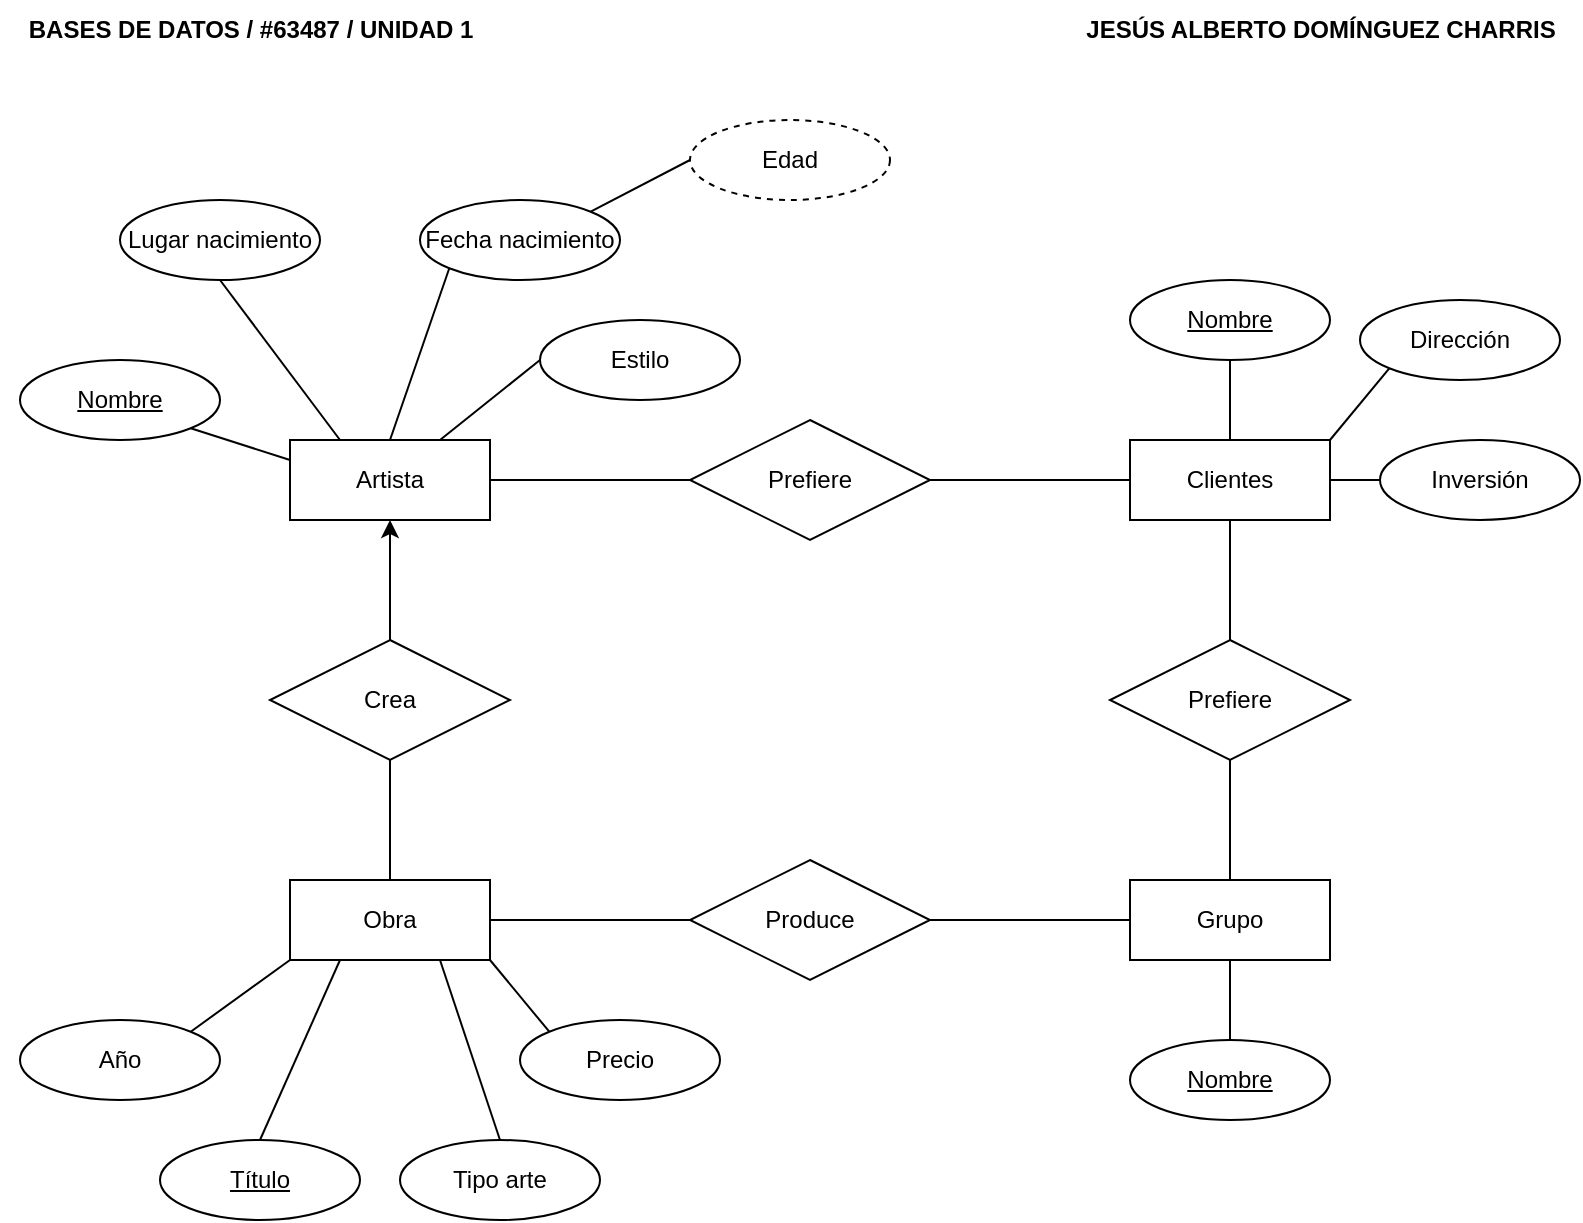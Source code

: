<mxfile version="21.6.5" type="device">
  <diagram id="R2lEEEUBdFMjLlhIrx00" name="Page-1">
    <mxGraphModel dx="880" dy="524" grid="1" gridSize="10" guides="1" tooltips="1" connect="1" arrows="1" fold="1" page="1" pageScale="1" pageWidth="850" pageHeight="1100" math="0" shadow="0" extFonts="Permanent Marker^https://fonts.googleapis.com/css?family=Permanent+Marker">
      <root>
        <mxCell id="0" />
        <mxCell id="1" parent="0" />
        <mxCell id="5n9DnabvHOIzad0tQ0xk-1" value="&lt;b&gt;JESÚS ALBERTO DOMÍNGUEZ CHARRIS&lt;/b&gt;" style="text;html=1;align=center;verticalAlign=middle;resizable=0;points=[];autosize=1;strokeColor=none;fillColor=none;" parent="1" vertex="1">
          <mxGeometry x="570" y="30" width="260" height="30" as="geometry" />
        </mxCell>
        <mxCell id="WU8Xq_cLeQHDQ70CtlRt-14" value="&lt;b&gt;BASES DE DATOS / #63487 / UNIDAD 1&lt;/b&gt;" style="text;html=1;align=center;verticalAlign=middle;resizable=0;points=[];autosize=1;strokeColor=none;fillColor=none;" parent="1" vertex="1">
          <mxGeometry x="40" y="30" width="250" height="30" as="geometry" />
        </mxCell>
        <mxCell id="UZGF_epL0NdCKsmeIKuI-1" value="Artista" style="whiteSpace=wrap;html=1;align=center;" vertex="1" parent="1">
          <mxGeometry x="185" y="250" width="100" height="40" as="geometry" />
        </mxCell>
        <mxCell id="UZGF_epL0NdCKsmeIKuI-7" style="edgeStyle=orthogonalEdgeStyle;rounded=0;orthogonalLoop=1;jettySize=auto;html=1;exitX=0.5;exitY=0;exitDx=0;exitDy=0;entryX=0.5;entryY=1;entryDx=0;entryDy=0;endArrow=none;endFill=0;" edge="1" parent="1" source="UZGF_epL0NdCKsmeIKuI-2" target="UZGF_epL0NdCKsmeIKuI-5">
          <mxGeometry relative="1" as="geometry" />
        </mxCell>
        <mxCell id="UZGF_epL0NdCKsmeIKuI-12" style="edgeStyle=orthogonalEdgeStyle;rounded=0;orthogonalLoop=1;jettySize=auto;html=1;exitX=1;exitY=0.5;exitDx=0;exitDy=0;entryX=0;entryY=0.5;entryDx=0;entryDy=0;endArrow=none;endFill=0;" edge="1" parent="1" source="UZGF_epL0NdCKsmeIKuI-2" target="UZGF_epL0NdCKsmeIKuI-11">
          <mxGeometry relative="1" as="geometry" />
        </mxCell>
        <mxCell id="UZGF_epL0NdCKsmeIKuI-2" value="Obra" style="whiteSpace=wrap;html=1;align=center;" vertex="1" parent="1">
          <mxGeometry x="185" y="470" width="100" height="40" as="geometry" />
        </mxCell>
        <mxCell id="UZGF_epL0NdCKsmeIKuI-10" style="edgeStyle=orthogonalEdgeStyle;rounded=0;orthogonalLoop=1;jettySize=auto;html=1;exitX=0.5;exitY=0;exitDx=0;exitDy=0;entryX=0.5;entryY=1;entryDx=0;entryDy=0;endArrow=none;endFill=0;" edge="1" parent="1" source="UZGF_epL0NdCKsmeIKuI-3" target="UZGF_epL0NdCKsmeIKuI-8">
          <mxGeometry relative="1" as="geometry" />
        </mxCell>
        <mxCell id="UZGF_epL0NdCKsmeIKuI-3" value="Grupo" style="whiteSpace=wrap;html=1;align=center;" vertex="1" parent="1">
          <mxGeometry x="605" y="470" width="100" height="40" as="geometry" />
        </mxCell>
        <mxCell id="UZGF_epL0NdCKsmeIKuI-15" style="edgeStyle=orthogonalEdgeStyle;rounded=0;orthogonalLoop=1;jettySize=auto;html=1;exitX=0;exitY=0.5;exitDx=0;exitDy=0;entryX=1;entryY=0.5;entryDx=0;entryDy=0;endArrow=none;endFill=0;" edge="1" parent="1" source="UZGF_epL0NdCKsmeIKuI-4" target="UZGF_epL0NdCKsmeIKuI-14">
          <mxGeometry relative="1" as="geometry" />
        </mxCell>
        <mxCell id="UZGF_epL0NdCKsmeIKuI-4" value="Clientes" style="whiteSpace=wrap;html=1;align=center;" vertex="1" parent="1">
          <mxGeometry x="605" y="250" width="100" height="40" as="geometry" />
        </mxCell>
        <mxCell id="UZGF_epL0NdCKsmeIKuI-6" style="edgeStyle=orthogonalEdgeStyle;rounded=0;orthogonalLoop=1;jettySize=auto;html=1;exitX=0.5;exitY=0;exitDx=0;exitDy=0;entryX=0.5;entryY=1;entryDx=0;entryDy=0;" edge="1" parent="1" source="UZGF_epL0NdCKsmeIKuI-5" target="UZGF_epL0NdCKsmeIKuI-1">
          <mxGeometry relative="1" as="geometry" />
        </mxCell>
        <mxCell id="UZGF_epL0NdCKsmeIKuI-5" value="Crea" style="shape=rhombus;perimeter=rhombusPerimeter;whiteSpace=wrap;html=1;align=center;" vertex="1" parent="1">
          <mxGeometry x="175" y="350" width="120" height="60" as="geometry" />
        </mxCell>
        <mxCell id="UZGF_epL0NdCKsmeIKuI-9" style="edgeStyle=orthogonalEdgeStyle;rounded=0;orthogonalLoop=1;jettySize=auto;html=1;exitX=0.5;exitY=0;exitDx=0;exitDy=0;entryX=0.5;entryY=1;entryDx=0;entryDy=0;endArrow=none;endFill=0;" edge="1" parent="1" source="UZGF_epL0NdCKsmeIKuI-8" target="UZGF_epL0NdCKsmeIKuI-4">
          <mxGeometry relative="1" as="geometry" />
        </mxCell>
        <mxCell id="UZGF_epL0NdCKsmeIKuI-8" value="Prefiere" style="shape=rhombus;perimeter=rhombusPerimeter;whiteSpace=wrap;html=1;align=center;" vertex="1" parent="1">
          <mxGeometry x="595" y="350" width="120" height="60" as="geometry" />
        </mxCell>
        <mxCell id="UZGF_epL0NdCKsmeIKuI-13" style="edgeStyle=orthogonalEdgeStyle;rounded=0;orthogonalLoop=1;jettySize=auto;html=1;exitX=1;exitY=0.5;exitDx=0;exitDy=0;entryX=0;entryY=0.5;entryDx=0;entryDy=0;endArrow=none;endFill=0;" edge="1" parent="1" source="UZGF_epL0NdCKsmeIKuI-11" target="UZGF_epL0NdCKsmeIKuI-3">
          <mxGeometry relative="1" as="geometry" />
        </mxCell>
        <mxCell id="UZGF_epL0NdCKsmeIKuI-11" value="Produce" style="shape=rhombus;perimeter=rhombusPerimeter;whiteSpace=wrap;html=1;align=center;" vertex="1" parent="1">
          <mxGeometry x="385" y="460" width="120" height="60" as="geometry" />
        </mxCell>
        <mxCell id="UZGF_epL0NdCKsmeIKuI-16" style="edgeStyle=orthogonalEdgeStyle;rounded=0;orthogonalLoop=1;jettySize=auto;html=1;exitX=0;exitY=0.5;exitDx=0;exitDy=0;entryX=1;entryY=0.5;entryDx=0;entryDy=0;endArrow=none;endFill=0;" edge="1" parent="1" source="UZGF_epL0NdCKsmeIKuI-14" target="UZGF_epL0NdCKsmeIKuI-1">
          <mxGeometry relative="1" as="geometry" />
        </mxCell>
        <mxCell id="UZGF_epL0NdCKsmeIKuI-14" value="Prefiere" style="shape=rhombus;perimeter=rhombusPerimeter;whiteSpace=wrap;html=1;align=center;" vertex="1" parent="1">
          <mxGeometry x="385" y="240" width="120" height="60" as="geometry" />
        </mxCell>
        <mxCell id="UZGF_epL0NdCKsmeIKuI-21" style="edgeStyle=orthogonalEdgeStyle;rounded=0;orthogonalLoop=1;jettySize=auto;html=1;exitX=0.5;exitY=1;exitDx=0;exitDy=0;entryX=0.5;entryY=0;entryDx=0;entryDy=0;endArrow=none;endFill=0;" edge="1" parent="1" source="UZGF_epL0NdCKsmeIKuI-18" target="UZGF_epL0NdCKsmeIKuI-4">
          <mxGeometry relative="1" as="geometry" />
        </mxCell>
        <mxCell id="UZGF_epL0NdCKsmeIKuI-18" value="Nombre" style="ellipse;whiteSpace=wrap;html=1;align=center;fontStyle=4;" vertex="1" parent="1">
          <mxGeometry x="605" y="170" width="100" height="40" as="geometry" />
        </mxCell>
        <mxCell id="UZGF_epL0NdCKsmeIKuI-24" style="rounded=0;orthogonalLoop=1;jettySize=auto;html=1;exitX=0;exitY=1;exitDx=0;exitDy=0;entryX=1;entryY=0;entryDx=0;entryDy=0;endArrow=none;endFill=0;" edge="1" parent="1" source="UZGF_epL0NdCKsmeIKuI-19" target="UZGF_epL0NdCKsmeIKuI-4">
          <mxGeometry relative="1" as="geometry" />
        </mxCell>
        <mxCell id="UZGF_epL0NdCKsmeIKuI-19" value="Dirección" style="ellipse;whiteSpace=wrap;html=1;align=center;" vertex="1" parent="1">
          <mxGeometry x="720" y="180" width="100" height="40" as="geometry" />
        </mxCell>
        <mxCell id="UZGF_epL0NdCKsmeIKuI-23" style="edgeStyle=orthogonalEdgeStyle;rounded=0;orthogonalLoop=1;jettySize=auto;html=1;exitX=0;exitY=0.5;exitDx=0;exitDy=0;entryX=1;entryY=0.5;entryDx=0;entryDy=0;endArrow=none;endFill=0;" edge="1" parent="1" source="UZGF_epL0NdCKsmeIKuI-20" target="UZGF_epL0NdCKsmeIKuI-4">
          <mxGeometry relative="1" as="geometry" />
        </mxCell>
        <mxCell id="UZGF_epL0NdCKsmeIKuI-20" value="Inversión" style="ellipse;whiteSpace=wrap;html=1;align=center;" vertex="1" parent="1">
          <mxGeometry x="730" y="250" width="100" height="40" as="geometry" />
        </mxCell>
        <mxCell id="UZGF_epL0NdCKsmeIKuI-26" style="edgeStyle=orthogonalEdgeStyle;rounded=0;orthogonalLoop=1;jettySize=auto;html=1;exitX=0.5;exitY=0;exitDx=0;exitDy=0;entryX=0.5;entryY=1;entryDx=0;entryDy=0;endArrow=none;endFill=0;" edge="1" parent="1" source="UZGF_epL0NdCKsmeIKuI-25" target="UZGF_epL0NdCKsmeIKuI-3">
          <mxGeometry relative="1" as="geometry" />
        </mxCell>
        <mxCell id="UZGF_epL0NdCKsmeIKuI-25" value="Nombre" style="ellipse;whiteSpace=wrap;html=1;align=center;fontStyle=4;" vertex="1" parent="1">
          <mxGeometry x="605" y="550" width="100" height="40" as="geometry" />
        </mxCell>
        <mxCell id="UZGF_epL0NdCKsmeIKuI-31" style="rounded=0;orthogonalLoop=1;jettySize=auto;html=1;exitX=1;exitY=0;exitDx=0;exitDy=0;entryX=0;entryY=1;entryDx=0;entryDy=0;endArrow=none;endFill=0;" edge="1" parent="1" source="UZGF_epL0NdCKsmeIKuI-27" target="UZGF_epL0NdCKsmeIKuI-2">
          <mxGeometry relative="1" as="geometry" />
        </mxCell>
        <mxCell id="UZGF_epL0NdCKsmeIKuI-27" value="Año" style="ellipse;whiteSpace=wrap;html=1;align=center;" vertex="1" parent="1">
          <mxGeometry x="50" y="540" width="100" height="40" as="geometry" />
        </mxCell>
        <mxCell id="UZGF_epL0NdCKsmeIKuI-33" style="rounded=0;orthogonalLoop=1;jettySize=auto;html=1;exitX=0.5;exitY=0;exitDx=0;exitDy=0;entryX=0.25;entryY=1;entryDx=0;entryDy=0;endArrow=none;endFill=0;" edge="1" parent="1" source="UZGF_epL0NdCKsmeIKuI-28" target="UZGF_epL0NdCKsmeIKuI-2">
          <mxGeometry relative="1" as="geometry" />
        </mxCell>
        <mxCell id="UZGF_epL0NdCKsmeIKuI-28" value="Título" style="ellipse;whiteSpace=wrap;html=1;align=center;fontStyle=4;" vertex="1" parent="1">
          <mxGeometry x="120" y="600" width="100" height="40" as="geometry" />
        </mxCell>
        <mxCell id="UZGF_epL0NdCKsmeIKuI-34" style="rounded=0;orthogonalLoop=1;jettySize=auto;html=1;exitX=0.5;exitY=0;exitDx=0;exitDy=0;entryX=0.75;entryY=1;entryDx=0;entryDy=0;endArrow=none;endFill=0;" edge="1" parent="1" source="UZGF_epL0NdCKsmeIKuI-29" target="UZGF_epL0NdCKsmeIKuI-2">
          <mxGeometry relative="1" as="geometry" />
        </mxCell>
        <mxCell id="UZGF_epL0NdCKsmeIKuI-29" value="Tipo arte" style="ellipse;whiteSpace=wrap;html=1;align=center;" vertex="1" parent="1">
          <mxGeometry x="240" y="600" width="100" height="40" as="geometry" />
        </mxCell>
        <mxCell id="UZGF_epL0NdCKsmeIKuI-32" style="rounded=0;orthogonalLoop=1;jettySize=auto;html=1;exitX=0;exitY=0;exitDx=0;exitDy=0;entryX=1;entryY=1;entryDx=0;entryDy=0;endArrow=none;endFill=0;" edge="1" parent="1" source="UZGF_epL0NdCKsmeIKuI-30" target="UZGF_epL0NdCKsmeIKuI-2">
          <mxGeometry relative="1" as="geometry" />
        </mxCell>
        <mxCell id="UZGF_epL0NdCKsmeIKuI-30" value="Precio" style="ellipse;whiteSpace=wrap;html=1;align=center;" vertex="1" parent="1">
          <mxGeometry x="300" y="540" width="100" height="40" as="geometry" />
        </mxCell>
        <mxCell id="UZGF_epL0NdCKsmeIKuI-40" style="rounded=0;orthogonalLoop=1;jettySize=auto;html=1;exitX=1;exitY=1;exitDx=0;exitDy=0;entryX=0;entryY=0.25;entryDx=0;entryDy=0;endArrow=none;endFill=0;" edge="1" parent="1" source="UZGF_epL0NdCKsmeIKuI-35" target="UZGF_epL0NdCKsmeIKuI-1">
          <mxGeometry relative="1" as="geometry" />
        </mxCell>
        <mxCell id="UZGF_epL0NdCKsmeIKuI-35" value="Nombre" style="ellipse;whiteSpace=wrap;html=1;align=center;fontStyle=4;" vertex="1" parent="1">
          <mxGeometry x="50" y="210" width="100" height="40" as="geometry" />
        </mxCell>
        <mxCell id="UZGF_epL0NdCKsmeIKuI-41" style="rounded=0;orthogonalLoop=1;jettySize=auto;html=1;exitX=0.5;exitY=1;exitDx=0;exitDy=0;entryX=0.25;entryY=0;entryDx=0;entryDy=0;endArrow=none;endFill=0;" edge="1" parent="1" source="UZGF_epL0NdCKsmeIKuI-36" target="UZGF_epL0NdCKsmeIKuI-1">
          <mxGeometry relative="1" as="geometry" />
        </mxCell>
        <mxCell id="UZGF_epL0NdCKsmeIKuI-36" value="Lugar nacimiento" style="ellipse;whiteSpace=wrap;html=1;align=center;" vertex="1" parent="1">
          <mxGeometry x="100" y="130" width="100" height="40" as="geometry" />
        </mxCell>
        <mxCell id="UZGF_epL0NdCKsmeIKuI-42" style="rounded=0;orthogonalLoop=1;jettySize=auto;html=1;exitX=0;exitY=1;exitDx=0;exitDy=0;entryX=0.5;entryY=0;entryDx=0;entryDy=0;endArrow=none;endFill=0;" edge="1" parent="1" source="UZGF_epL0NdCKsmeIKuI-37" target="UZGF_epL0NdCKsmeIKuI-1">
          <mxGeometry relative="1" as="geometry" />
        </mxCell>
        <mxCell id="UZGF_epL0NdCKsmeIKuI-37" value="Fecha nacimiento" style="ellipse;whiteSpace=wrap;html=1;align=center;" vertex="1" parent="1">
          <mxGeometry x="250" y="130" width="100" height="40" as="geometry" />
        </mxCell>
        <mxCell id="UZGF_epL0NdCKsmeIKuI-44" style="rounded=0;orthogonalLoop=1;jettySize=auto;html=1;exitX=0;exitY=0.5;exitDx=0;exitDy=0;entryX=1;entryY=0;entryDx=0;entryDy=0;endArrow=none;endFill=0;" edge="1" parent="1" source="UZGF_epL0NdCKsmeIKuI-38" target="UZGF_epL0NdCKsmeIKuI-37">
          <mxGeometry relative="1" as="geometry" />
        </mxCell>
        <mxCell id="UZGF_epL0NdCKsmeIKuI-38" value="Edad" style="ellipse;whiteSpace=wrap;html=1;align=center;dashed=1;" vertex="1" parent="1">
          <mxGeometry x="385" y="90" width="100" height="40" as="geometry" />
        </mxCell>
        <mxCell id="UZGF_epL0NdCKsmeIKuI-43" style="rounded=0;orthogonalLoop=1;jettySize=auto;html=1;exitX=0;exitY=0.5;exitDx=0;exitDy=0;entryX=0.75;entryY=0;entryDx=0;entryDy=0;endArrow=none;endFill=0;" edge="1" parent="1" source="UZGF_epL0NdCKsmeIKuI-39" target="UZGF_epL0NdCKsmeIKuI-1">
          <mxGeometry relative="1" as="geometry" />
        </mxCell>
        <mxCell id="UZGF_epL0NdCKsmeIKuI-39" value="Estilo" style="ellipse;whiteSpace=wrap;html=1;align=center;" vertex="1" parent="1">
          <mxGeometry x="310" y="190" width="100" height="40" as="geometry" />
        </mxCell>
      </root>
    </mxGraphModel>
  </diagram>
</mxfile>
